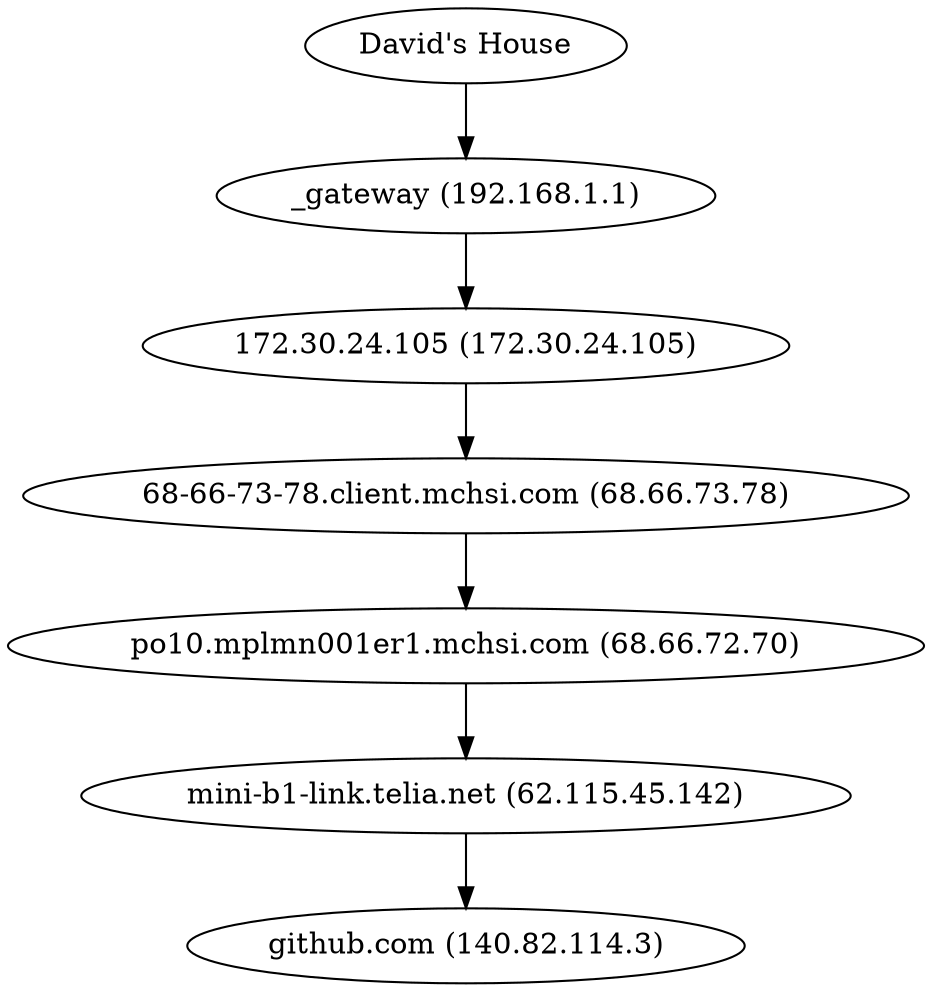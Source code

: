 digraph network {

// traceroute to github.com (140.82.114.3), 60 hops max, 60 byte packets
"David's House" -> "_gateway (192.168.1.1)";
"_gateway (192.168.1.1)" -> "172.30.24.105 (172.30.24.105)";
"172.30.24.105 (172.30.24.105)" -> "68-66-73-78.client.mchsi.com (68.66.73.78)";
"68-66-73-78.client.mchsi.com (68.66.73.78)" -> "po10.mplmn001er1.mchsi.com (68.66.72.70)";
"po10.mplmn001er1.mchsi.com (68.66.72.70)" -> "mini-b1-link.telia.net (62.115.45.142)";
"mini-b1-link.telia.net (62.115.45.142)" -> "github.com (140.82.114.3)";
}
